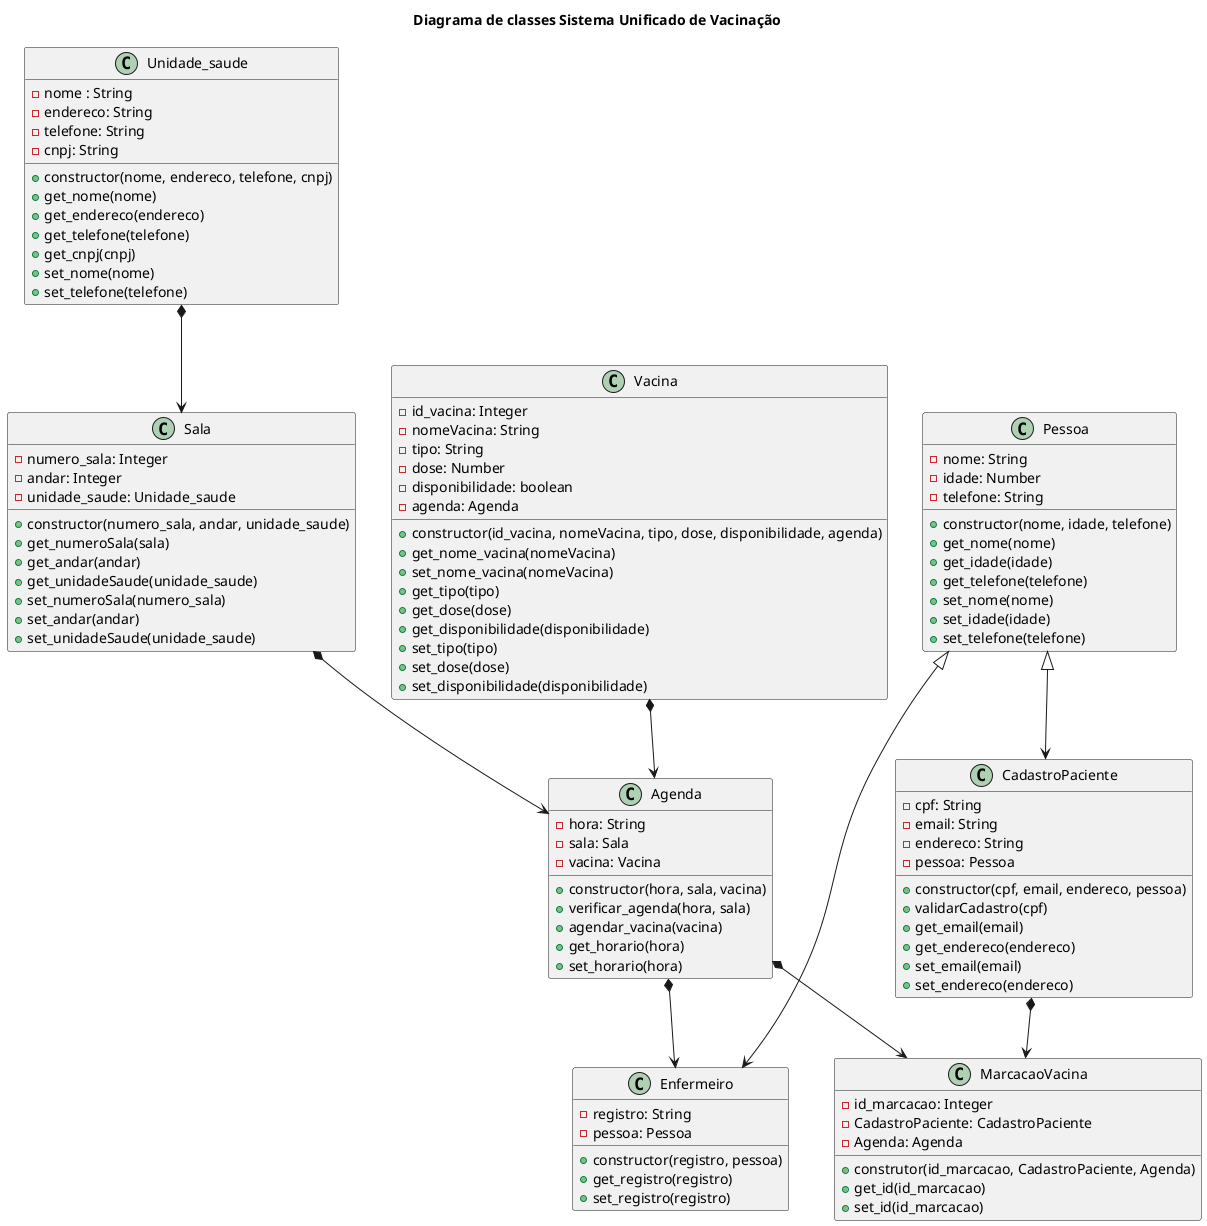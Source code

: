 @startuml diagrama_classe

title Diagrama de classes Sistema Unificado de Vacinação

class Unidade_saude{
    - nome : String
    - endereco: String
    - telefone: String
    - cnpj: String
    + constructor(nome, endereco, telefone, cnpj)
    + get_nome(nome)
    + get_endereco(endereco)
    + get_telefone(telefone)
    + get_cnpj(cnpj)
    + set_nome(nome)
    + set_telefone(telefone)
}

class Sala{
    - numero_sala: Integer
    - andar: Integer
    - unidade_saude: Unidade_saude 
    + constructor(numero_sala, andar, unidade_saude)
    + get_numeroSala(sala)
    + get_andar(andar)
    + get_unidadeSaude(unidade_saude)
    + set_numeroSala(numero_sala)
    + set_andar(andar)
    + set_unidadeSaude(unidade_saude)
}

class Agenda{
    - hora: String
    - sala: Sala
    - vacina: Vacina
    + constructor(hora, sala, vacina)
    + verificar_agenda(hora, sala)
    + agendar_vacina(vacina)
    + get_horario(hora)
    + set_horario(hora)
}


Class Vacina{
    - id_vacina: Integer
    - nomeVacina: String
    - tipo: String
    - dose: Number
    - disponibilidade: boolean
    - agenda: Agenda
    + constructor(id_vacina, nomeVacina, tipo, dose, disponibilidade, agenda)
    + get_nome_vacina(nomeVacina)
    + set_nome_vacina(nomeVacina)
    + get_tipo(tipo)
    + get_dose(dose)
    + get_disponibilidade(disponibilidade)
    + set_tipo(tipo)
    + set_dose(dose)
    + set_disponibilidade(disponibilidade)
}

class Pessoa{
    - nome: String
    - idade: Number
    - telefone: String
    + constructor(nome, idade, telefone)
    + get_nome(nome)
    + get_idade(idade)
    + get_telefone(telefone)
    + set_nome(nome)
    + set_idade(idade)
    + set_telefone(telefone)
}

class CadastroPaciente {
    - cpf: String
    - email: String
    - endereco: String
    - pessoa: Pessoa
    + constructor(cpf, email, endereco, pessoa)
    + validarCadastro(cpf)
    + get_email(email)
    + get_endereco(endereco)
    + set_email(email)
    + set_endereco(endereco)
}

class Enfermeiro {
    - registro: String
    - pessoa: Pessoa
    + constructor(registro, pessoa)
    + get_registro(registro)
    + set_registro(registro)
}

class MarcacaoVacina{
    - id_marcacao: Integer
    - CadastroPaciente: CadastroPaciente
    - Agenda: Agenda
    + construtor(id_marcacao, CadastroPaciente, Agenda)
    + get_id(id_marcacao)
    + set_id(id_marcacao)
}

Pessoa <|--> CadastroPaciente
Pessoa <|--> Enfermeiro
Unidade_saude *--> Sala
Sala *--> Agenda
Vacina *--> Agenda
Agenda *--> Enfermeiro
CadastroPaciente *--> MarcacaoVacina
Agenda *--> MarcacaoVacina

@enduml
